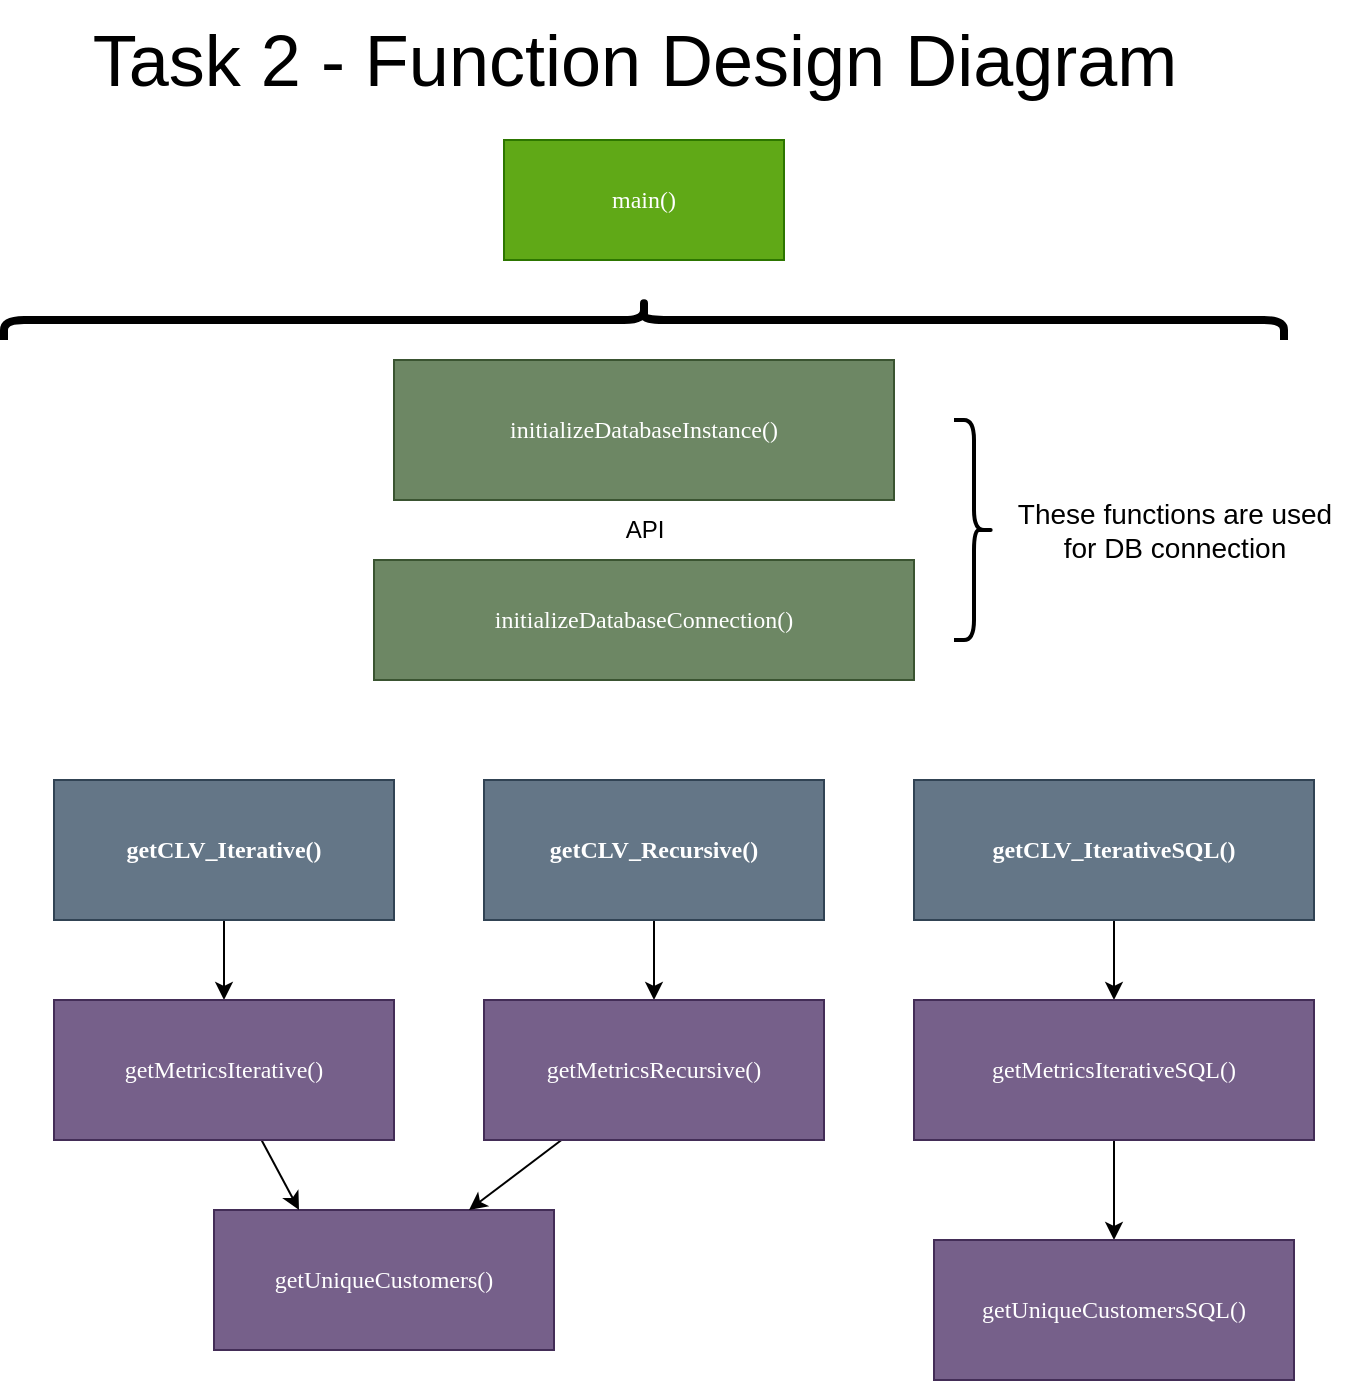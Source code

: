 <mxfile>
    <diagram id="f3mkTPX65m6_cfgVuWSH" name="Page-1">
        <mxGraphModel dx="913" dy="872" grid="1" gridSize="10" guides="1" tooltips="1" connect="1" arrows="1" fold="1" page="1" pageScale="1" pageWidth="850" pageHeight="1100" math="0" shadow="0">
            <root>
                <mxCell id="0"/>
                <mxCell id="1" parent="0"/>
                <mxCell id="2" value="&lt;font face=&quot;Lucida Console&quot;&gt;initializeDatabaseInstance()&lt;/font&gt;" style="rounded=0;whiteSpace=wrap;html=1;fillColor=#6d8764;strokeColor=#3A5431;fontColor=#ffffff;" parent="1" vertex="1">
                    <mxGeometry x="300" y="200" width="250" height="70" as="geometry"/>
                </mxCell>
                <mxCell id="11" style="edgeStyle=none;html=1;entryX=0.5;entryY=0;entryDx=0;entryDy=0;" parent="1" source="3" target="8" edge="1">
                    <mxGeometry relative="1" as="geometry">
                        <mxPoint x="263" y="500" as="targetPoint"/>
                    </mxGeometry>
                </mxCell>
                <mxCell id="3" value="&lt;font face=&quot;Lucida Console&quot;&gt;&lt;b&gt;getCLV_Iterative()&lt;/b&gt;&lt;/font&gt;" style="rounded=0;whiteSpace=wrap;html=1;fillColor=#647687;strokeColor=#314354;fontColor=#ffffff;" parent="1" vertex="1">
                    <mxGeometry x="130" y="410" width="170" height="70" as="geometry"/>
                </mxCell>
                <mxCell id="25" style="edgeStyle=none;curved=1;html=1;entryX=0.5;entryY=0;entryDx=0;entryDy=0;" parent="1" source="4" target="23" edge="1">
                    <mxGeometry relative="1" as="geometry"/>
                </mxCell>
                <mxCell id="4" value="&lt;font face=&quot;Lucida Console&quot;&gt;&lt;b&gt;getCLV_Recursive()&lt;/b&gt;&lt;/font&gt;" style="rounded=0;whiteSpace=wrap;html=1;fillColor=#647687;strokeColor=#314354;fontColor=#ffffff;" parent="1" vertex="1">
                    <mxGeometry x="345" y="410" width="170" height="70" as="geometry"/>
                </mxCell>
                <mxCell id="29" style="edgeStyle=none;html=1;entryX=0.5;entryY=0;entryDx=0;entryDy=0;exitX=0.5;exitY=1;exitDx=0;exitDy=0;" edge="1" parent="1" source="27" target="26">
                    <mxGeometry relative="1" as="geometry">
                        <mxPoint x="808" y="480" as="sourcePoint"/>
                    </mxGeometry>
                </mxCell>
                <mxCell id="6" value="&lt;font face=&quot;Lucida Console&quot;&gt;getUniqueCustomers()&lt;/font&gt;" style="rounded=0;whiteSpace=wrap;html=1;fillColor=#76608a;strokeColor=#432D57;fontColor=#ffffff;" parent="1" vertex="1">
                    <mxGeometry x="210" y="625" width="170" height="70" as="geometry"/>
                </mxCell>
                <mxCell id="12" style="edgeStyle=none;html=1;entryX=0.25;entryY=0;entryDx=0;entryDy=0;curved=1;" parent="1" source="8" target="6" edge="1">
                    <mxGeometry relative="1" as="geometry"/>
                </mxCell>
                <mxCell id="8" value="&lt;font face=&quot;Lucida Console&quot;&gt;getMetricsIterative()&lt;/font&gt;" style="rounded=0;whiteSpace=wrap;html=1;fillColor=#76608a;strokeColor=#432D57;fontColor=#ffffff;" parent="1" vertex="1">
                    <mxGeometry x="130" y="520" width="170" height="70" as="geometry"/>
                </mxCell>
                <mxCell id="10" value="&lt;font face=&quot;Lucida Console&quot;&gt;initializeDatabaseConnection()&lt;/font&gt;" style="rounded=0;whiteSpace=wrap;html=1;fillColor=#6d8764;strokeColor=#3A5431;fontColor=#ffffff;" parent="1" vertex="1">
                    <mxGeometry x="290" y="300" width="270" height="60" as="geometry"/>
                </mxCell>
                <mxCell id="34" style="edgeStyle=none;html=1;fontSize=36;" edge="1" parent="1" source="22" target="2">
                    <mxGeometry relative="1" as="geometry"/>
                </mxCell>
                <mxCell id="22" value="API" style="text;html=1;align=center;verticalAlign=middle;resizable=0;points=[];autosize=1;strokeColor=none;fillColor=none;" parent="1" vertex="1">
                    <mxGeometry x="405" y="270" width="40" height="30" as="geometry"/>
                </mxCell>
                <mxCell id="24" style="edgeStyle=none;html=1;entryX=0.75;entryY=0;entryDx=0;entryDy=0;" parent="1" source="23" target="6" edge="1">
                    <mxGeometry relative="1" as="geometry"/>
                </mxCell>
                <mxCell id="23" value="&lt;font face=&quot;Lucida Console&quot;&gt;getMetricsRecursive()&lt;/font&gt;" style="rounded=0;whiteSpace=wrap;html=1;fillColor=#76608a;strokeColor=#432D57;fontColor=#ffffff;" parent="1" vertex="1">
                    <mxGeometry x="345" y="520" width="170" height="70" as="geometry"/>
                </mxCell>
                <mxCell id="31" style="edgeStyle=none;html=1;entryX=0.5;entryY=0;entryDx=0;entryDy=0;" edge="1" parent="1" source="26" target="28">
                    <mxGeometry relative="1" as="geometry"/>
                </mxCell>
                <mxCell id="26" value="&lt;font face=&quot;Lucida Console&quot;&gt;getMetricsIterativeSQL()&lt;/font&gt;" style="rounded=0;whiteSpace=wrap;html=1;fillColor=#76608a;strokeColor=#432D57;fontColor=#ffffff;" vertex="1" parent="1">
                    <mxGeometry x="560" y="520" width="200" height="70" as="geometry"/>
                </mxCell>
                <mxCell id="27" value="&lt;font face=&quot;Lucida Console&quot;&gt;&lt;b&gt;getCLV_IterativeSQL()&lt;/b&gt;&lt;/font&gt;" style="rounded=0;whiteSpace=wrap;html=1;fillColor=#647687;strokeColor=#314354;fontColor=#ffffff;" vertex="1" parent="1">
                    <mxGeometry x="560" y="410" width="200" height="70" as="geometry"/>
                </mxCell>
                <mxCell id="28" value="&lt;font face=&quot;Lucida Console&quot;&gt;getUniqueCustomersSQL()&lt;/font&gt;" style="rounded=0;whiteSpace=wrap;html=1;fillColor=#76608a;strokeColor=#432D57;fontColor=#ffffff;" vertex="1" parent="1">
                    <mxGeometry x="570" y="640" width="180" height="70" as="geometry"/>
                </mxCell>
                <mxCell id="32" value="&lt;font style=&quot;font-size: 36px;&quot;&gt;Task 2 - Function Design Diagram&lt;/font&gt;" style="text;html=1;align=center;verticalAlign=middle;resizable=0;points=[];autosize=1;strokeColor=none;fillColor=none;" vertex="1" parent="1">
                    <mxGeometry x="135" y="20" width="570" height="60" as="geometry"/>
                </mxCell>
                <mxCell id="33" value="&lt;font face=&quot;Lucida Console&quot;&gt;main()&lt;/font&gt;" style="rounded=0;whiteSpace=wrap;html=1;fillColor=#60a917;fontColor=#ffffff;strokeColor=#2D7600;" vertex="1" parent="1">
                    <mxGeometry x="355" y="90" width="140" height="60" as="geometry"/>
                </mxCell>
                <mxCell id="37" value="" style="shape=curlyBracket;whiteSpace=wrap;html=1;rounded=1;flipH=1;labelPosition=right;verticalLabelPosition=middle;align=left;verticalAlign=middle;fontSize=72;rotation=-90;strokeWidth=4;perimeterSpacing=0;" vertex="1" parent="1">
                    <mxGeometry x="415" y="-140" width="20" height="640" as="geometry"/>
                </mxCell>
                <mxCell id="39" value="&lt;font style=&quot;font-size: 14px;&quot;&gt;These functions are used &lt;br&gt;for DB connection&lt;/font&gt;" style="text;html=1;align=center;verticalAlign=middle;resizable=0;points=[];autosize=1;strokeColor=none;fillColor=none;" vertex="1" parent="1">
                    <mxGeometry x="600" y="260" width="180" height="50" as="geometry"/>
                </mxCell>
                <mxCell id="40" value="" style="shape=curlyBracket;whiteSpace=wrap;html=1;rounded=1;flipH=1;labelPosition=right;verticalLabelPosition=middle;align=left;verticalAlign=middle;fontSize=72;rotation=0;strokeWidth=2;perimeterSpacing=0;" vertex="1" parent="1">
                    <mxGeometry x="580" y="230" width="20" height="110" as="geometry"/>
                </mxCell>
            </root>
        </mxGraphModel>
    </diagram>
</mxfile>